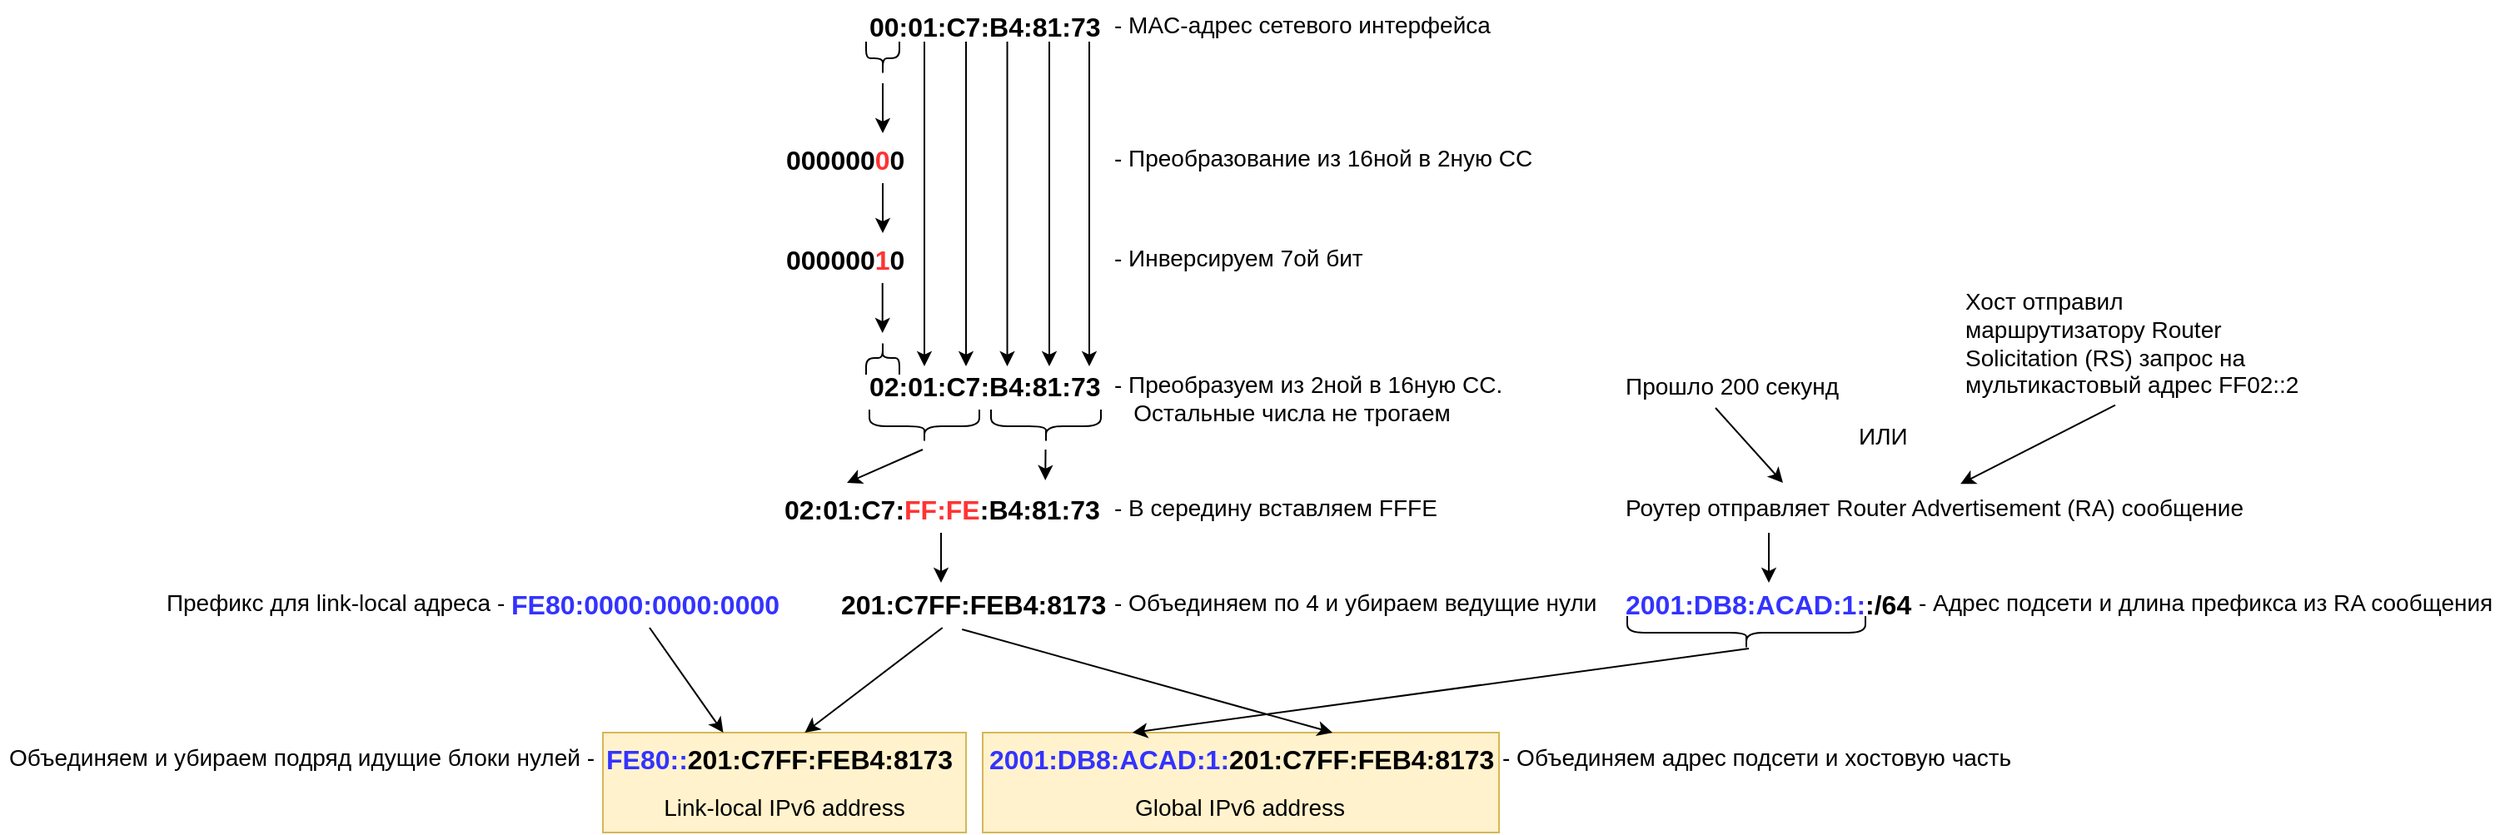 <mxfile version="20.3.6" type="github"><diagram id="K8JFm1k98vZkQC3oIzbJ" name="Страница 1"><mxGraphModel dx="1550" dy="867" grid="1" gridSize="10" guides="1" tooltips="1" connect="1" arrows="1" fold="1" page="1" pageScale="1" pageWidth="2336" pageHeight="1654" math="0" shadow="0"><root><mxCell id="0"/><mxCell id="1" parent="0"/><mxCell id="h0-GeSWDEovJdM4uLhVN-56" value="" style="rounded=0;whiteSpace=wrap;html=1;fontSize=14;labelBackgroundColor=none;labelBorderColor=none;fillColor=#fff2cc;strokeColor=#d6b656;" parent="1" vertex="1"><mxGeometry x="720" y="610" width="310" height="60" as="geometry"/></mxCell><mxCell id="h0-GeSWDEovJdM4uLhVN-55" value="" style="rounded=0;whiteSpace=wrap;html=1;fontSize=14;labelBackgroundColor=none;labelBorderColor=none;fillColor=#fff2cc;strokeColor=#d6b656;" parent="1" vertex="1"><mxGeometry x="492" y="610" width="218" height="60" as="geometry"/></mxCell><mxCell id="h0-GeSWDEovJdM4uLhVN-2" value="&lt;font style=&quot;font-size: 16px;&quot;&gt;&lt;b&gt;00:01:C7:B4:81:73&lt;/b&gt;&lt;/font&gt;" style="text;whiteSpace=wrap;html=1;" parent="1" vertex="1"><mxGeometry x="650" y="170" width="170" height="30" as="geometry"/></mxCell><mxCell id="h0-GeSWDEovJdM4uLhVN-3" value="- MAC-адрес сетевого интерфейса" style="text;html=1;strokeColor=none;fillColor=none;align=left;verticalAlign=middle;whiteSpace=wrap;rounded=0;fontSize=14;" parent="1" vertex="1"><mxGeometry x="797" y="170" width="270" height="30" as="geometry"/></mxCell><mxCell id="h0-GeSWDEovJdM4uLhVN-4" value="" style="endArrow=classic;html=1;rounded=0;fontSize=14;" parent="1" edge="1"><mxGeometry width="50" height="50" relative="1" as="geometry"><mxPoint x="660" y="220" as="sourcePoint"/><mxPoint x="660" y="250" as="targetPoint"/></mxGeometry></mxCell><mxCell id="h0-GeSWDEovJdM4uLhVN-5" value="" style="shape=curlyBracket;whiteSpace=wrap;html=1;rounded=1;flipH=1;fontSize=14;rotation=90;" parent="1" vertex="1"><mxGeometry x="650" y="195" width="20" height="20" as="geometry"/></mxCell><mxCell id="h0-GeSWDEovJdM4uLhVN-6" value="&lt;font style=&quot;font-size: 16px;&quot;&gt;&lt;b&gt;000000&lt;font color=&quot;#ff3333&quot;&gt;0&lt;/font&gt;0&lt;/b&gt;&lt;/font&gt;" style="text;whiteSpace=wrap;html=1;" parent="1" vertex="1"><mxGeometry x="600" y="250" width="75" height="30" as="geometry"/></mxCell><mxCell id="h0-GeSWDEovJdM4uLhVN-8" value="- Преобразование из 16ной в 2ную СС" style="text;html=1;strokeColor=none;fillColor=none;align=left;verticalAlign=middle;whiteSpace=wrap;rounded=0;fontSize=14;" parent="1" vertex="1"><mxGeometry x="797" y="250" width="273" height="30" as="geometry"/></mxCell><mxCell id="h0-GeSWDEovJdM4uLhVN-10" value="" style="endArrow=classic;html=1;rounded=0;fontSize=14;" parent="1" edge="1"><mxGeometry width="50" height="50" relative="1" as="geometry"><mxPoint x="660" y="280" as="sourcePoint"/><mxPoint x="660" y="310" as="targetPoint"/></mxGeometry></mxCell><mxCell id="h0-GeSWDEovJdM4uLhVN-11" value="&lt;font style=&quot;font-size: 16px;&quot;&gt;&lt;b&gt;000000&lt;font color=&quot;#ff3333&quot;&gt;1&lt;/font&gt;0&lt;/b&gt;&lt;/font&gt;" style="text;whiteSpace=wrap;html=1;" parent="1" vertex="1"><mxGeometry x="600" y="310" width="75" height="30" as="geometry"/></mxCell><mxCell id="h0-GeSWDEovJdM4uLhVN-12" value="- Инверсируем 7ой бит" style="text;html=1;strokeColor=none;fillColor=none;align=left;verticalAlign=middle;whiteSpace=wrap;rounded=0;fontSize=14;" parent="1" vertex="1"><mxGeometry x="797" y="310" width="273" height="30" as="geometry"/></mxCell><mxCell id="h0-GeSWDEovJdM4uLhVN-13" value="" style="endArrow=classic;html=1;rounded=0;fontSize=14;" parent="1" edge="1"><mxGeometry width="50" height="50" relative="1" as="geometry"><mxPoint x="659.86" y="340" as="sourcePoint"/><mxPoint x="659.86" y="370" as="targetPoint"/></mxGeometry></mxCell><mxCell id="h0-GeSWDEovJdM4uLhVN-14" value="" style="shape=curlyBracket;whiteSpace=wrap;html=1;rounded=1;flipH=1;fontSize=14;rotation=-90;" parent="1" vertex="1"><mxGeometry x="650" y="375" width="20" height="20" as="geometry"/></mxCell><mxCell id="h0-GeSWDEovJdM4uLhVN-15" value="&lt;font style=&quot;font-size: 16px;&quot;&gt;&lt;b&gt;02:01:C7:B4:81:73&lt;/b&gt;&lt;/font&gt;" style="text;whiteSpace=wrap;html=1;" parent="1" vertex="1"><mxGeometry x="650" y="386" width="170" height="30" as="geometry"/></mxCell><mxCell id="h0-GeSWDEovJdM4uLhVN-16" value="- Преобразуем из 2ной в 16ную СС.&amp;nbsp; &amp;nbsp; &amp;nbsp; &amp;nbsp; &lt;font color=&quot;#ffffff&quot;&gt;.&lt;/font&gt;&amp;nbsp; Остальные числа не трогаем" style="text;html=1;strokeColor=none;fillColor=none;align=left;verticalAlign=middle;whiteSpace=wrap;rounded=0;fontSize=14;" parent="1" vertex="1"><mxGeometry x="797" y="387" width="273" height="43" as="geometry"/></mxCell><mxCell id="h0-GeSWDEovJdM4uLhVN-17" value="" style="endArrow=classic;html=1;rounded=0;fontSize=14;" parent="1" edge="1"><mxGeometry width="50" height="50" relative="1" as="geometry"><mxPoint x="685" y="195" as="sourcePoint"/><mxPoint x="685" y="390" as="targetPoint"/></mxGeometry></mxCell><mxCell id="h0-GeSWDEovJdM4uLhVN-18" value="" style="endArrow=classic;html=1;rounded=0;fontSize=14;" parent="1" edge="1"><mxGeometry width="50" height="50" relative="1" as="geometry"><mxPoint x="710" y="195" as="sourcePoint"/><mxPoint x="710" y="390" as="targetPoint"/></mxGeometry></mxCell><mxCell id="h0-GeSWDEovJdM4uLhVN-19" value="" style="endArrow=classic;html=1;rounded=0;fontSize=14;" parent="1" edge="1"><mxGeometry width="50" height="50" relative="1" as="geometry"><mxPoint x="734.76" y="195" as="sourcePoint"/><mxPoint x="734.76" y="390" as="targetPoint"/></mxGeometry></mxCell><mxCell id="h0-GeSWDEovJdM4uLhVN-20" value="" style="endArrow=classic;html=1;rounded=0;fontSize=14;" parent="1" edge="1"><mxGeometry width="50" height="50" relative="1" as="geometry"><mxPoint x="760" y="195" as="sourcePoint"/><mxPoint x="760" y="390" as="targetPoint"/></mxGeometry></mxCell><mxCell id="h0-GeSWDEovJdM4uLhVN-21" value="" style="endArrow=classic;html=1;rounded=0;fontSize=14;" parent="1" edge="1"><mxGeometry width="50" height="50" relative="1" as="geometry"><mxPoint x="784" y="195" as="sourcePoint"/><mxPoint x="784" y="390" as="targetPoint"/></mxGeometry></mxCell><mxCell id="h0-GeSWDEovJdM4uLhVN-22" value="" style="shape=curlyBracket;whiteSpace=wrap;html=1;rounded=1;flipH=1;fontSize=14;rotation=90;" parent="1" vertex="1"><mxGeometry x="748" y="393" width="20" height="66" as="geometry"/></mxCell><mxCell id="h0-GeSWDEovJdM4uLhVN-23" value="" style="shape=curlyBracket;whiteSpace=wrap;html=1;rounded=1;flipH=1;fontSize=14;rotation=90;" parent="1" vertex="1"><mxGeometry x="675" y="393" width="20" height="66" as="geometry"/></mxCell><mxCell id="h0-GeSWDEovJdM4uLhVN-24" value="&lt;font style=&quot;font-size: 16px;&quot;&gt;&lt;b&gt;02:01:C7:&lt;font color=&quot;#ff3333&quot;&gt;FF:FE&lt;/font&gt;:B4:81:73&lt;/b&gt;&lt;/font&gt;" style="text;whiteSpace=wrap;html=1;" parent="1" vertex="1"><mxGeometry x="599" y="460" width="170" height="30" as="geometry"/></mxCell><mxCell id="h0-GeSWDEovJdM4uLhVN-25" value="- В середину вставляем FFFE" style="text;html=1;strokeColor=none;fillColor=none;align=left;verticalAlign=middle;whiteSpace=wrap;rounded=0;fontSize=14;" parent="1" vertex="1"><mxGeometry x="797" y="460" width="273" height="30" as="geometry"/></mxCell><mxCell id="h0-GeSWDEovJdM4uLhVN-26" value="" style="endArrow=classic;html=1;rounded=0;fontSize=14;entryX=0.933;entryY=-0.052;entryDx=0;entryDy=0;entryPerimeter=0;" parent="1" target="h0-GeSWDEovJdM4uLhVN-24" edge="1"><mxGeometry width="50" height="50" relative="1" as="geometry"><mxPoint x="757.76" y="440" as="sourcePoint"/><mxPoint x="757.76" y="470" as="targetPoint"/></mxGeometry></mxCell><mxCell id="h0-GeSWDEovJdM4uLhVN-27" value="" style="endArrow=classic;html=1;rounded=0;fontSize=14;entryX=0.25;entryY=0;entryDx=0;entryDy=0;" parent="1" edge="1"><mxGeometry width="50" height="50" relative="1" as="geometry"><mxPoint x="684" y="440" as="sourcePoint"/><mxPoint x="638.5" y="460" as="targetPoint"/></mxGeometry></mxCell><mxCell id="h0-GeSWDEovJdM4uLhVN-28" value="&lt;font style=&quot;font-size: 16px;&quot;&gt;&lt;b&gt;201:C7FF:FEB4:8173&lt;/b&gt;&lt;/font&gt;" style="text;whiteSpace=wrap;html=1;" parent="1" vertex="1"><mxGeometry x="633" y="517" width="170" height="30" as="geometry"/></mxCell><mxCell id="h0-GeSWDEovJdM4uLhVN-29" value="" style="endArrow=classic;html=1;rounded=0;fontSize=14;" parent="1" edge="1"><mxGeometry width="50" height="50" relative="1" as="geometry"><mxPoint x="695.0" y="490" as="sourcePoint"/><mxPoint x="695.0" y="520" as="targetPoint"/></mxGeometry></mxCell><mxCell id="h0-GeSWDEovJdM4uLhVN-30" value="- Объединяем по 4 и убираем ведущие нули" style="text;html=1;strokeColor=none;fillColor=none;align=left;verticalAlign=middle;whiteSpace=wrap;rounded=0;fontSize=14;" parent="1" vertex="1"><mxGeometry x="797" y="517" width="303" height="30" as="geometry"/></mxCell><mxCell id="h0-GeSWDEovJdM4uLhVN-32" value="&lt;span style=&quot;font-size: 16px;&quot;&gt;&lt;b&gt;&lt;font color=&quot;#3333ff&quot;&gt;FE80:0000:0000:0000&lt;/font&gt;&lt;/b&gt;&lt;/span&gt;" style="text;whiteSpace=wrap;html=1;" parent="1" vertex="1"><mxGeometry x="435" y="517" width="170" height="30" as="geometry"/></mxCell><mxCell id="h0-GeSWDEovJdM4uLhVN-33" value="Префикс для link-local адреса -&amp;nbsp;" style="text;html=1;strokeColor=none;fillColor=none;align=right;verticalAlign=middle;whiteSpace=wrap;rounded=0;fontSize=14;" parent="1" vertex="1"><mxGeometry x="220" y="517" width="219" height="30" as="geometry"/></mxCell><mxCell id="h0-GeSWDEovJdM4uLhVN-34" value="&lt;b style=&quot;font-family: Helvetica; font-size: 16px; font-style: normal; font-variant-ligatures: normal; font-variant-caps: normal; letter-spacing: normal; orphans: 2; text-align: left; text-indent: 0px; text-transform: none; widows: 2; word-spacing: 0px; -webkit-text-stroke-width: 0px; text-decoration-thickness: initial; text-decoration-style: initial; text-decoration-color: initial;&quot;&gt;&lt;font style=&quot;&quot; color=&quot;#3333ff&quot;&gt;FE80::&lt;/font&gt;&lt;/b&gt;&lt;b style=&quot;font-size: 16px;&quot;&gt;201:C7FF:FEB4:8173&lt;/b&gt;" style="text;whiteSpace=wrap;html=1;fontSize=14;fontColor=#000000;" parent="1" vertex="1"><mxGeometry x="492" y="610" width="190" height="40" as="geometry"/></mxCell><mxCell id="h0-GeSWDEovJdM4uLhVN-35" value="Объединяем и убираем подряд идущие блоки нулей -" style="text;html=1;strokeColor=none;fillColor=none;align=right;verticalAlign=middle;whiteSpace=wrap;rounded=0;fontSize=14;" parent="1" vertex="1"><mxGeometry x="130" y="610" width="359" height="30" as="geometry"/></mxCell><mxCell id="h0-GeSWDEovJdM4uLhVN-37" value="&lt;span style=&quot;font-size: 16px;&quot;&gt;&lt;b&gt;&lt;font color=&quot;#3333ff&quot;&gt;2001:DB8:ACAD:1:&lt;/font&gt;201:C7FF:FEB4:8173&lt;/b&gt;&lt;/span&gt;" style="text;whiteSpace=wrap;html=1;fontSize=14;fontColor=#000000;" parent="1" vertex="1"><mxGeometry x="722" y="610" width="190" height="40" as="geometry"/></mxCell><mxCell id="h0-GeSWDEovJdM4uLhVN-38" value="" style="endArrow=classic;html=1;rounded=0;fontSize=14;entryX=0.25;entryY=0;entryDx=0;entryDy=0;exitX=0.5;exitY=1;exitDx=0;exitDy=0;" parent="1" source="h0-GeSWDEovJdM4uLhVN-32" edge="1"><mxGeometry width="50" height="50" relative="1" as="geometry"><mxPoint x="609.75" y="590" as="sourcePoint"/><mxPoint x="564.25" y="610" as="targetPoint"/></mxGeometry></mxCell><mxCell id="h0-GeSWDEovJdM4uLhVN-39" value="" style="endArrow=classic;html=1;rounded=0;fontSize=14;exitX=0.5;exitY=1;exitDx=0;exitDy=0;" parent="1" target="h0-GeSWDEovJdM4uLhVN-34" edge="1"><mxGeometry width="50" height="50" relative="1" as="geometry"><mxPoint x="695.88" y="547" as="sourcePoint"/><mxPoint x="740.13" y="610" as="targetPoint"/></mxGeometry></mxCell><mxCell id="h0-GeSWDEovJdM4uLhVN-40" value="" style="endArrow=classic;html=1;rounded=0;fontSize=14;exitX=0.439;exitY=1.032;exitDx=0;exitDy=0;exitPerimeter=0;" parent="1" source="h0-GeSWDEovJdM4uLhVN-28" edge="1"><mxGeometry width="50" height="50" relative="1" as="geometry"><mxPoint x="705.88" y="557" as="sourcePoint"/><mxPoint x="930" y="610" as="targetPoint"/></mxGeometry></mxCell><mxCell id="h0-GeSWDEovJdM4uLhVN-41" value="&lt;span style=&quot;font-size: 16px;&quot;&gt;&lt;b&gt;&lt;font color=&quot;#3333ff&quot;&gt;2001:DB8:ACAD:1:&lt;/font&gt;:/64&lt;/b&gt;&lt;/span&gt;" style="text;whiteSpace=wrap;html=1;fontSize=14;fontColor=#000000;" parent="1" vertex="1"><mxGeometry x="1104" y="517" width="190" height="40" as="geometry"/></mxCell><mxCell id="h0-GeSWDEovJdM4uLhVN-42" value="- Адрес подсети и длина префикса из RA сообщения" style="text;html=1;strokeColor=none;fillColor=none;align=left;verticalAlign=middle;whiteSpace=wrap;rounded=0;fontSize=14;" parent="1" vertex="1"><mxGeometry x="1280" y="517" width="350" height="30" as="geometry"/></mxCell><mxCell id="h0-GeSWDEovJdM4uLhVN-43" value="Роутер отправляет Router Advertisement (RA) сообщение" style="text;html=1;strokeColor=none;fillColor=none;align=left;verticalAlign=middle;whiteSpace=wrap;rounded=0;fontSize=14;" parent="1" vertex="1"><mxGeometry x="1104" y="460" width="386" height="30" as="geometry"/></mxCell><mxCell id="h0-GeSWDEovJdM4uLhVN-44" value="" style="endArrow=classic;html=1;rounded=0;fontSize=14;" parent="1" edge="1"><mxGeometry width="50" height="50" relative="1" as="geometry"><mxPoint x="1192" y="490" as="sourcePoint"/><mxPoint x="1192" y="520" as="targetPoint"/></mxGeometry></mxCell><mxCell id="h0-GeSWDEovJdM4uLhVN-45" value="Прошло 200 секунд" style="text;html=1;strokeColor=none;fillColor=none;align=left;verticalAlign=middle;whiteSpace=wrap;rounded=0;fontSize=14;" parent="1" vertex="1"><mxGeometry x="1104" y="387" width="386" height="30" as="geometry"/></mxCell><mxCell id="h0-GeSWDEovJdM4uLhVN-46" value="Хост отправил маршрутизатору&amp;nbsp;Router Solicitation (RS) запрос на мультикастовый адрес FF02::2" style="text;html=1;strokeColor=none;fillColor=none;align=left;verticalAlign=middle;whiteSpace=wrap;rounded=0;fontSize=14;" parent="1" vertex="1"><mxGeometry x="1308" y="361" width="220" height="30" as="geometry"/></mxCell><mxCell id="h0-GeSWDEovJdM4uLhVN-47" value="" style="endArrow=classic;html=1;rounded=0;fontSize=14;entryX=0.25;entryY=0;entryDx=0;entryDy=0;" parent="1" target="h0-GeSWDEovJdM4uLhVN-43" edge="1"><mxGeometry width="50" height="50" relative="1" as="geometry"><mxPoint x="1160" y="415" as="sourcePoint"/><mxPoint x="1160" y="445" as="targetPoint"/></mxGeometry></mxCell><mxCell id="h0-GeSWDEovJdM4uLhVN-48" value="" style="endArrow=classic;html=1;rounded=0;fontSize=14;entryX=0.526;entryY=0.022;entryDx=0;entryDy=0;entryPerimeter=0;" parent="1" target="h0-GeSWDEovJdM4uLhVN-43" edge="1"><mxGeometry width="50" height="50" relative="1" as="geometry"><mxPoint x="1400" y="413.34" as="sourcePoint"/><mxPoint x="1420.428" y="459.0" as="targetPoint"/></mxGeometry></mxCell><mxCell id="h0-GeSWDEovJdM4uLhVN-49" value="ИЛИ" style="text;html=1;strokeColor=none;fillColor=none;align=left;verticalAlign=middle;whiteSpace=wrap;rounded=0;fontSize=14;" parent="1" vertex="1"><mxGeometry x="1244" y="417" width="136" height="30" as="geometry"/></mxCell><mxCell id="h0-GeSWDEovJdM4uLhVN-50" value="" style="shape=curlyBracket;whiteSpace=wrap;html=1;rounded=1;flipH=1;fontSize=14;rotation=90;" parent="1" vertex="1"><mxGeometry x="1168.5" y="478.5" width="20" height="143" as="geometry"/></mxCell><mxCell id="h0-GeSWDEovJdM4uLhVN-51" value="" style="endArrow=classic;html=1;rounded=0;fontSize=14;exitX=0.439;exitY=1.032;exitDx=0;exitDy=0;exitPerimeter=0;" parent="1" edge="1"><mxGeometry width="50" height="50" relative="1" as="geometry"><mxPoint x="1180" y="559.46" as="sourcePoint"/><mxPoint x="810" y="610" as="targetPoint"/></mxGeometry></mxCell><mxCell id="h0-GeSWDEovJdM4uLhVN-52" value="- Объединяем адрес подсети и хостовую часть" style="text;html=1;strokeColor=none;fillColor=none;align=left;verticalAlign=middle;whiteSpace=wrap;rounded=0;fontSize=14;" parent="1" vertex="1"><mxGeometry x="1030" y="610" width="313" height="30" as="geometry"/></mxCell><mxCell id="h0-GeSWDEovJdM4uLhVN-53" value="Global IPv6 address" style="text;html=1;strokeColor=none;fillColor=none;align=center;verticalAlign=middle;whiteSpace=wrap;rounded=0;fontSize=14;" parent="1" vertex="1"><mxGeometry x="719" y="640" width="311" height="30" as="geometry"/></mxCell><mxCell id="h0-GeSWDEovJdM4uLhVN-54" value="Link-local IPv6 address" style="text;html=1;strokeColor=none;fillColor=none;align=center;verticalAlign=middle;whiteSpace=wrap;rounded=0;fontSize=14;" parent="1" vertex="1"><mxGeometry x="492" y="640" width="218" height="30" as="geometry"/></mxCell></root></mxGraphModel></diagram></mxfile>